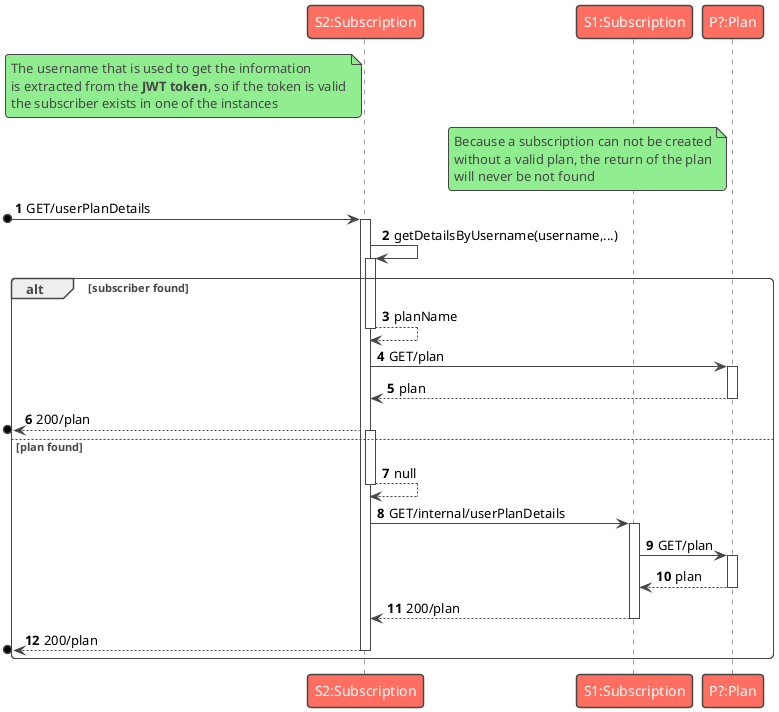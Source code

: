 @startuml
'https://plantuml.com/sequence-diagram

autonumber

!theme toy


skinparam backgroundColor Transparent
participant "S2:Subscription" as S2
participant "S1:Subscription" as S1
participant "P?:Plan" as P1

note left of S2
    The username that is used to get the information
    is extracted from the **JWT token**, so if the token is valid
    the subscriber exists in one of the instances
end note

note left of P1
    Because a subscription can not be created
    without a valid plan, the return of the plan
    will never be not found
end note

[o-> S2: GET/userPlanDetails
activate S2

S2 -> S2: getDetailsByUsername(username,...)
activate S2
alt subscriber found
S2 --> S2: planName
deactivate S2

S2 -> P1: GET/plan
activate P1
P1 -->S2: plan
deactivate P1

[o<-- S2: 200/plan
else plan found
activate S2
S2 --> S2: null
deactivate S2

S2 -> S1: GET/internal/userPlanDetails
activate S1

S1 -> P1: GET/plan
activate P1
P1 -->S1: plan
deactivate P1


S1 --> S2: 200/plan


deactivate S1

[o<-- S2: 200/plan
deactivate S2


end




@enduml
